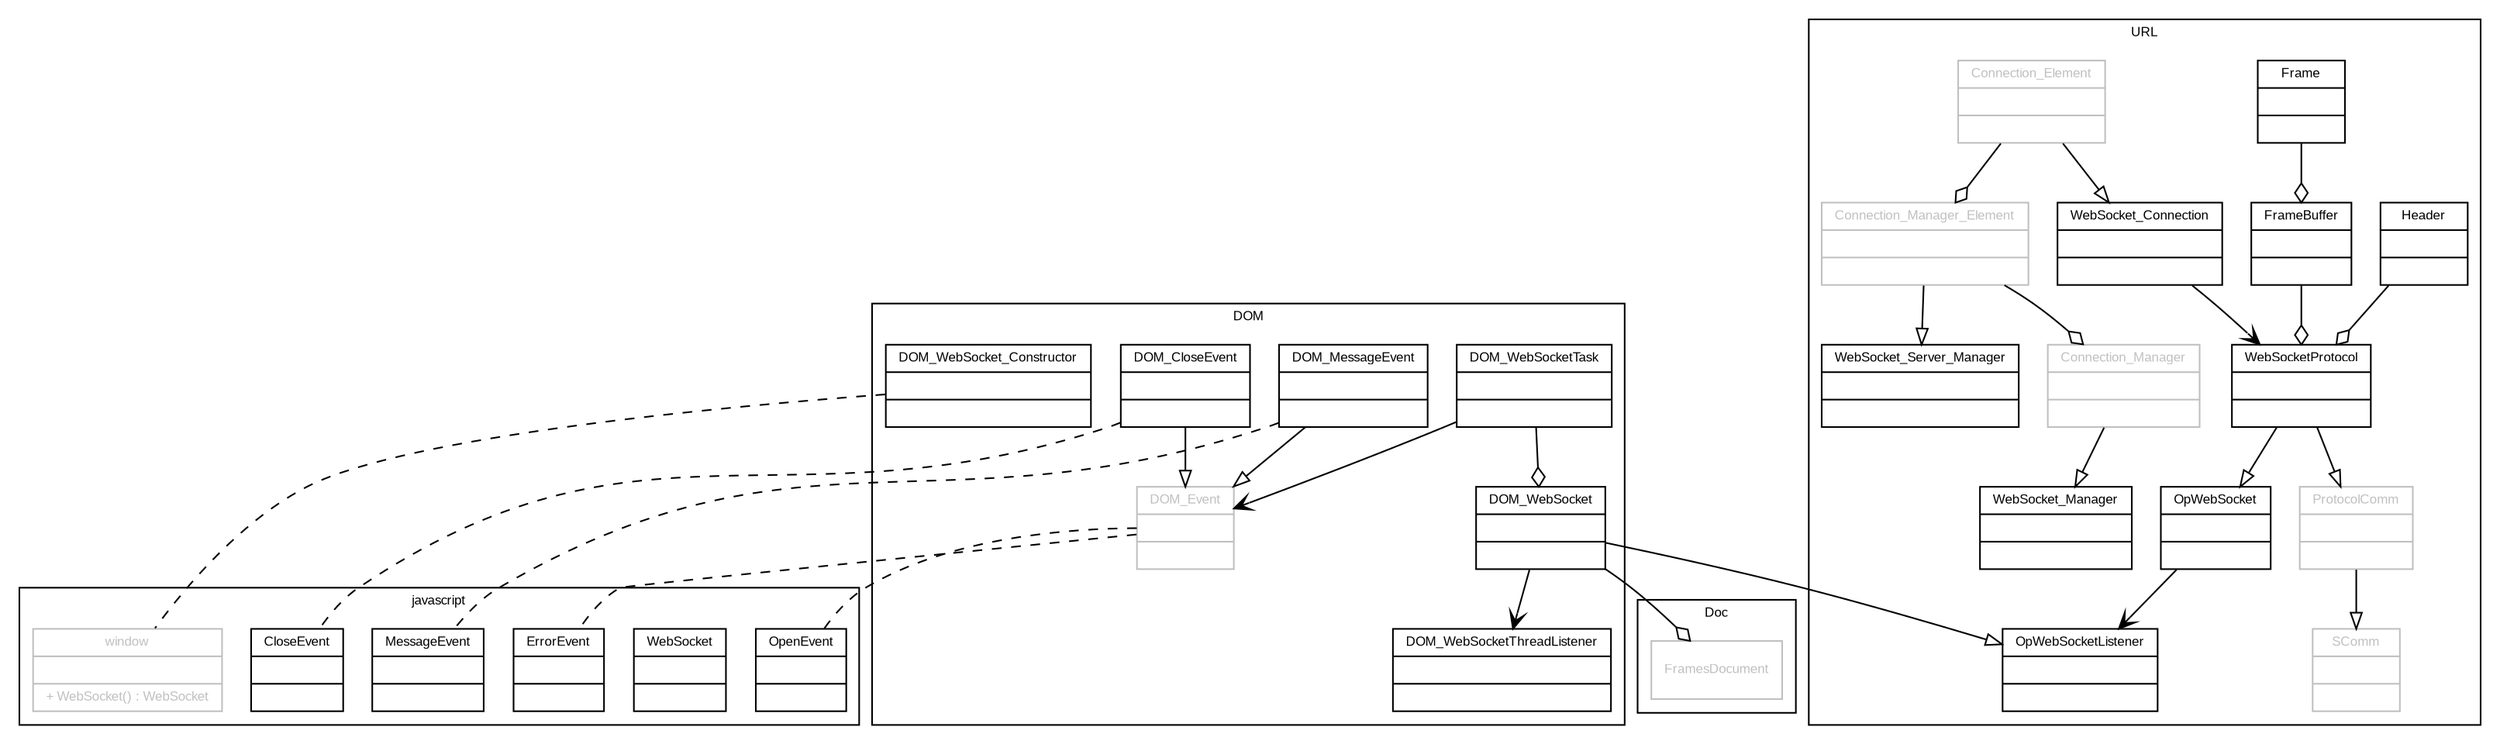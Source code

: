 digraph G {
	fontname = "Arial"
	fontsize = 8

	node [
		fontname = "Arial"
		fontsize = 8
		shape = "record"
	]

	edge [
		fontname = "Arial"
		fontsize = 8
	]

	subgraph clusterJavascript {
		label = "javascript"

		window [
			label = "{window||+ WebSocket() : WebSocket}"
			color = "gray"
			fontcolor = "gray"
		]

		WebSocket [
			label = "{WebSocket||}"
		]

		OpenEvent [
			label = "{OpenEvent||}"
		]

		ErrorEvent [
			label = "{ErrorEvent||}"
		]

		CloseEvent [
			label = "{CloseEvent||}"
		]

		MessageEvent [
			label = "{MessageEvent||}"
		]
	}

	subgraph clusterDOM {
		label = "DOM"

		DOM_WebSocket_Constructor [
			label = "{DOM_WebSocket_Constructor||}"
		]

		DOM_WebSocket [
			label = "{DOM_WebSocket||}"
		]

		DOM_WebSocketTask [
			label = "{DOM_WebSocketTask||}"
		]

		DOM_WebSocketThreadListener [
			label = "{DOM_WebSocketThreadListener||}"
		]

		DOM_Event [
			label = "{DOM_Event||}"
			color = "gray"
			fontcolor = "gray"
		]

		DOM_CloseEvent [
			label = "{DOM_CloseEvent||}"
		]

		DOM_MessageEvent [
			label = "{DOM_MessageEvent||}"
		]
	}

	subgraph clusterDoc {
		label = "Doc"

		FramesDocument [
			label = "FramesDocument"
			color = "gray"
			fontcolor = "gray"
		]
	}

	subgraph clusterURL {
		label = "URL"

		OpWebSocketListener [
			label = "{OpWebSocketListener||}"
		]

		OpWebSocket [
			label = "{OpWebSocket||}"
		]

		WebSocketProtocol [
			label = "{WebSocketProtocol||}"
		]

		ProtocolComm [
			label = "{ProtocolComm||}"
			color = "gray"
			fontcolor = "gray"
		]

		SComm [
			label = "{SComm||}"
			color = "gray"
			fontcolor = "gray"
		]

		Header [
			label = "{Header||}"
		]

		FrameBuffer [
			label = "{FrameBuffer||}"
		]

		Frame [
			label = "{Frame||}"
		]

		WebSocket_Connection [
			label = "{WebSocket_Connection||}"
		]

		Connection_Element [
			label = "{Connection_Element||}"
			color = "gray"
			fontcolor = "gray"
		]

		WebSocket_Server_Manager [
			label = "{WebSocket_Server_Manager||}"
		]

		Connection_Manager_Element [
			label = "{Connection_Manager_Element||}"
			color = "gray"
			fontcolor = "gray"
		]

		WebSocket_Manager [
			label = "{WebSocket_Manager||}"
		]

		Connection_Manager [
			label = "{Connection_Manager||}"
			color = "gray"
			fontcolor = "gray"
		]

	}

	edge [
		arrowhead = "empty"
	]

	DOM_CloseEvent -> DOM_Event
	DOM_MessageEvent -> DOM_Event
	DOM_WebSocket -> OpWebSocketListener
	WebSocketProtocol -> OpWebSocket
	WebSocketProtocol -> ProtocolComm
	ProtocolComm -> SComm
	Connection_Element -> WebSocket_Connection
	Connection_Manager_Element -> WebSocket_Server_Manager
	Connection_Manager -> WebSocket_Manager

	edge [
		arrowhead = "none"
		style = "dashed"
	]

	DOM_MessageEvent -> MessageEvent
	DOM_CloseEvent -> CloseEvent
	DOM_Event -> ErrorEvent
	DOM_Event -> OpenEvent
	DOM_WebSocket_Constructor -> window

	edge [
		arrowhead = "vee"
		style = "solid"
	]

	DOM_WebSocketTask -> DOM_Event
	DOM_WebSocket -> DOM_WebSocketThreadListener
	WebSocket_Connection -> WebSocketProtocol
	OpWebSocket -> OpWebSocketListener

	edge [
		arrowhead = "odiamond"
	]

	DOM_WebSocketTask -> DOM_WebSocket
	Header -> WebSocketProtocol
	FrameBuffer -> WebSocketProtocol
	Frame -> FrameBuffer
	Connection_Element -> Connection_Manager_Element
	Connection_Manager_Element -> Connection_Manager
	DOM_WebSocket -> FramesDocument

}
